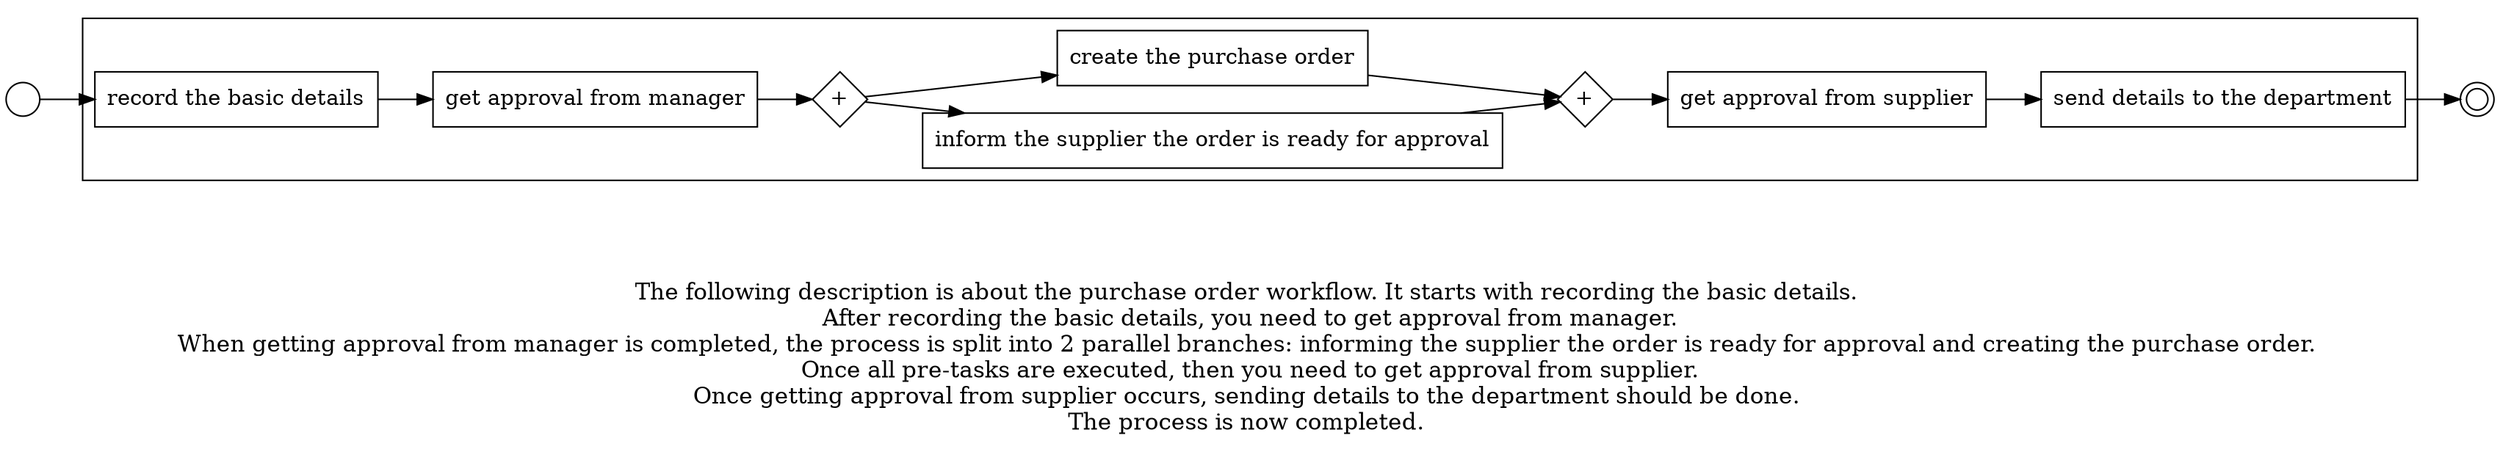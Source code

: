 digraph purchase_order_workflow_180 {
	graph [rankdir=LR]
	START_NODE [label="" shape=circle width=0.3]
	subgraph CLUSTER_0 {
		"record the basic details" [shape=box]
		"get approval from manager" [shape=box]
		"record the basic details" -> "get approval from manager"
		"AND_SPLIT--4. Creation_ALOA" [label="+" fixedsize=true shape=diamond width=0.5]
		"get approval from manager" -> "AND_SPLIT--4. Creation_ALOA"
		"inform the supplier the order is ready for approval" [shape=box]
		"AND_SPLIT--4. Creation_ALOA" -> "inform the supplier the order is ready for approval"
		"create the purchase order" [shape=box]
		"AND_SPLIT--4. Creation_ALOA" -> "create the purchase order"
		"AND_JOIN--4. Creation_ALOA" [label="+" fixedsize=true shape=diamond width=0.5]
		"inform the supplier the order is ready for approval" -> "AND_JOIN--4. Creation_ALOA"
		"create the purchase order" -> "AND_JOIN--4. Creation_ALOA"
		"get approval from supplier" [shape=box]
		"AND_JOIN--4. Creation_ALOA" -> "get approval from supplier"
		"send details to the department" [shape=box]
		"get approval from supplier" -> "send details to the department"
	}
	START_NODE -> "record the basic details"
	END_NODE [label="" shape=doublecircle width=0.2]
	"send details to the department" -> END_NODE
	fontsize=15 label="\n\n
The following description is about the purchase order workflow. It starts with recording the basic details. 
After recording the basic details, you need to get approval from manager.
When getting approval from manager is completed, the process is split into 2 parallel branches: informing the supplier the order is ready for approval and creating the purchase order. 
Once all pre-tasks are executed, then you need to get approval from supplier.
Once getting approval from supplier occurs, sending details to the department should be done. 
The process is now completed. 
"
}
